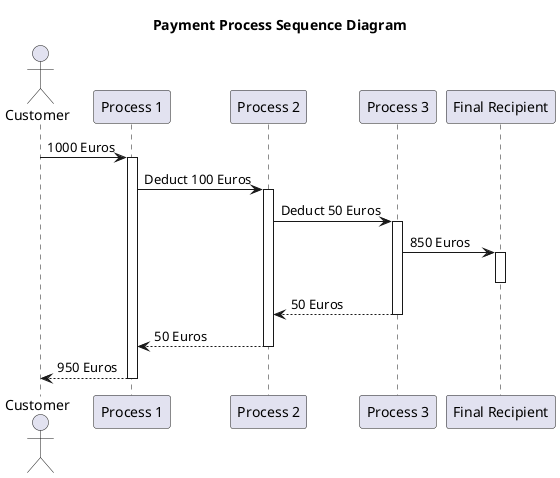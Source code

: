 @startuml
title Payment Process Sequence Diagram

actor Customer as Customer
participant "Process 1" as Process1
participant "Process 2" as Process2
participant "Process 3" as Process3
participant "Final Recipient" as FinalRecipient

Customer -> Process1: 1000 Euros
activate Process1
Process1 -> Process2: Deduct 100 Euros
activate Process2
Process2 -> Process3: Deduct 50 Euros
activate Process3
Process3 -> FinalRecipient: 850 Euros
activate FinalRecipient
deactivate FinalRecipient
Process3 --> Process2: 50 Euros
deactivate Process3
Process2 --> Process1: 50 Euros
deactivate Process2
Process1 --> Customer: 950 Euros
deactivate Process1

@enduml

